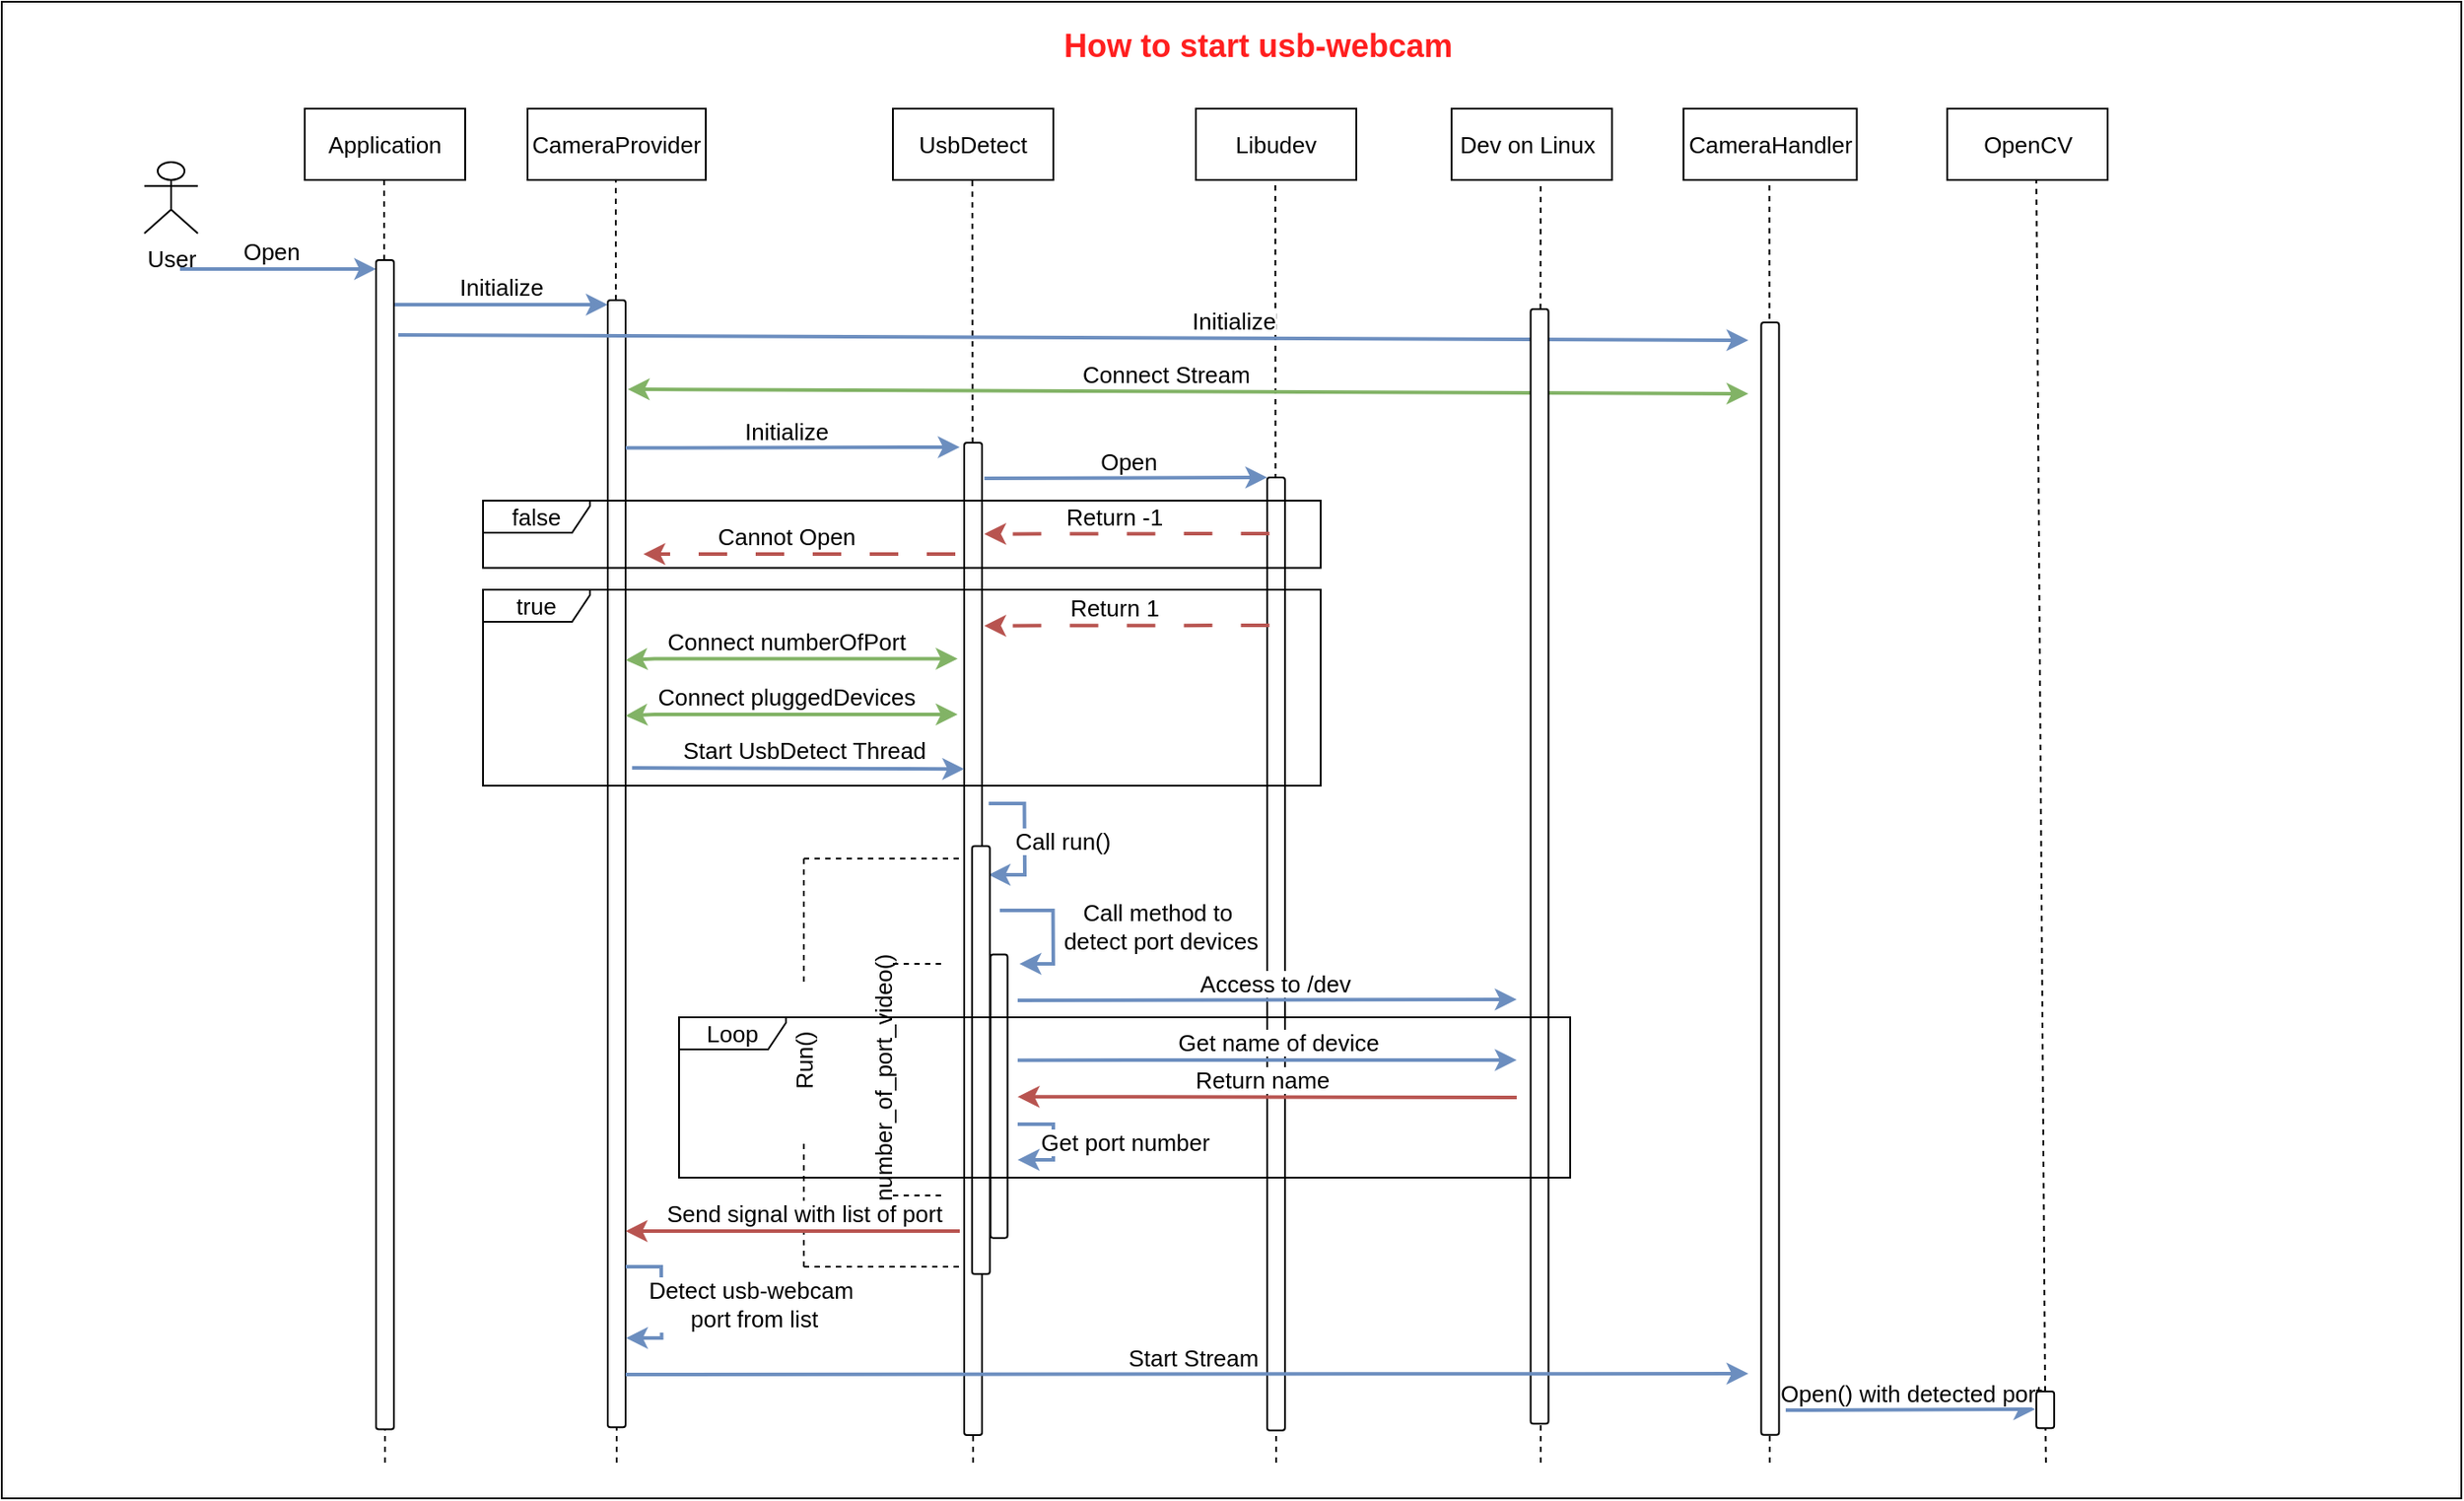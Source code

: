 <mxfile version="21.7.2" type="github">
  <diagram name="Page-1" id="c2w9e_kye6velnajlJID">
    <mxGraphModel dx="2933" dy="1099" grid="1" gridSize="10" guides="1" tooltips="1" connect="1" arrows="1" fold="1" page="1" pageScale="1" pageWidth="850" pageHeight="1100" math="0" shadow="0">
      <root>
        <mxCell id="0" />
        <mxCell id="1" parent="0" />
        <mxCell id="7qvtd0dMHZFPq94Bord6-114" value="" style="rounded=0;whiteSpace=wrap;html=1;" vertex="1" parent="1">
          <mxGeometry x="-170" y="80" width="1380" height="840" as="geometry" />
        </mxCell>
        <mxCell id="7qvtd0dMHZFPq94Bord6-27" value="&lt;b&gt;&lt;font style=&quot;font-size: 18px;&quot; color=&quot;#ff1f1f&quot;&gt;How to start usb-webcam&lt;/font&gt;&lt;/b&gt;" style="text;html=1;strokeColor=none;fillColor=none;align=center;verticalAlign=middle;whiteSpace=wrap;rounded=0;" vertex="1" parent="1">
          <mxGeometry x="400" y="90" width="270" height="30" as="geometry" />
        </mxCell>
        <mxCell id="7qvtd0dMHZFPq94Bord6-58" value="" style="endArrow=none;dashed=1;html=1;rounded=0;fontSize=13;" edge="1" parent="1">
          <mxGeometry width="50" height="50" relative="1" as="geometry">
            <mxPoint x="545" y="900" as="sourcePoint" />
            <mxPoint x="544.58" y="180" as="targetPoint" />
          </mxGeometry>
        </mxCell>
        <mxCell id="7qvtd0dMHZFPq94Bord6-60" value="" style="rounded=1;whiteSpace=wrap;html=1;rotation=-90;fontSize=13;" vertex="1" parent="1">
          <mxGeometry x="277.55" y="609.45" width="534.85" height="10" as="geometry" />
        </mxCell>
        <mxCell id="7qvtd0dMHZFPq94Bord6-35" value="" style="rounded=1;whiteSpace=wrap;html=1;rotation=-90;fontSize=13;" vertex="1" parent="1">
          <mxGeometry x="-141.33" y="558.84" width="632.66" height="10" as="geometry" />
        </mxCell>
        <mxCell id="7qvtd0dMHZFPq94Bord6-1" value="CameraProvider" style="rounded=0;whiteSpace=wrap;html=1;fontSize=13;" vertex="1" parent="1">
          <mxGeometry x="125" y="140" width="100" height="40" as="geometry" />
        </mxCell>
        <mxCell id="7qvtd0dMHZFPq94Bord6-3" value="UsbDetect" style="rounded=0;whiteSpace=wrap;html=1;fontSize=13;" vertex="1" parent="1">
          <mxGeometry x="330" y="140" width="90" height="40" as="geometry" />
        </mxCell>
        <mxCell id="7qvtd0dMHZFPq94Bord6-4" value="CameraHandler" style="rounded=0;whiteSpace=wrap;html=1;fontSize=13;" vertex="1" parent="1">
          <mxGeometry x="773.6" y="140" width="97.19" height="40" as="geometry" />
        </mxCell>
        <mxCell id="7qvtd0dMHZFPq94Bord6-5" value="OpenCV" style="rounded=0;whiteSpace=wrap;html=1;fontSize=13;" vertex="1" parent="1">
          <mxGeometry x="921.56" y="140" width="90" height="40" as="geometry" />
        </mxCell>
        <mxCell id="7qvtd0dMHZFPq94Bord6-9" value="" style="endArrow=none;dashed=1;html=1;rounded=0;fontSize=13;" edge="1" parent="1" source="7qvtd0dMHZFPq94Bord6-35">
          <mxGeometry width="50" height="50" relative="1" as="geometry">
            <mxPoint x="175" y="490" as="sourcePoint" />
            <mxPoint x="174.5" y="180" as="targetPoint" />
          </mxGeometry>
        </mxCell>
        <mxCell id="7qvtd0dMHZFPq94Bord6-10" value="" style="endArrow=none;dashed=1;html=1;rounded=0;fontSize=13;" edge="1" parent="1" source="7qvtd0dMHZFPq94Bord6-39">
          <mxGeometry width="50" height="50" relative="1" as="geometry">
            <mxPoint x="375" y="490" as="sourcePoint" />
            <mxPoint x="374.58" y="180" as="targetPoint" />
          </mxGeometry>
        </mxCell>
        <mxCell id="7qvtd0dMHZFPq94Bord6-11" value="" style="endArrow=none;dashed=1;html=1;rounded=0;fontSize=13;" edge="1" parent="1">
          <mxGeometry width="50" height="50" relative="1" as="geometry">
            <mxPoint x="821.94" y="900" as="sourcePoint" />
            <mxPoint x="821.77" y="180" as="targetPoint" />
          </mxGeometry>
        </mxCell>
        <mxCell id="7qvtd0dMHZFPq94Bord6-12" value="" style="endArrow=none;dashed=1;html=1;rounded=0;fontSize=13;" edge="1" parent="1" source="7qvtd0dMHZFPq94Bord6-108">
          <mxGeometry width="50" height="50" relative="1" as="geometry">
            <mxPoint x="976.56" y="960" as="sourcePoint" />
            <mxPoint x="971.56" y="180" as="targetPoint" />
          </mxGeometry>
        </mxCell>
        <mxCell id="7qvtd0dMHZFPq94Bord6-14" value="User" style="shape=umlActor;verticalLabelPosition=bottom;verticalAlign=top;html=1;outlineConnect=0;fontSize=13;" vertex="1" parent="1">
          <mxGeometry x="-90" y="170" width="30" height="40" as="geometry" />
        </mxCell>
        <mxCell id="7qvtd0dMHZFPq94Bord6-20" value="Application" style="rounded=0;whiteSpace=wrap;html=1;fontSize=13;" vertex="1" parent="1">
          <mxGeometry y="140" width="90" height="40" as="geometry" />
        </mxCell>
        <mxCell id="7qvtd0dMHZFPq94Bord6-21" value="" style="endArrow=none;dashed=1;html=1;rounded=0;fontSize=13;" edge="1" parent="1" source="7qvtd0dMHZFPq94Bord6-33">
          <mxGeometry width="50" height="50" relative="1" as="geometry">
            <mxPoint x="45" y="490" as="sourcePoint" />
            <mxPoint x="44.5" y="180" as="targetPoint" />
          </mxGeometry>
        </mxCell>
        <mxCell id="7qvtd0dMHZFPq94Bord6-22" value="" style="endArrow=classic;html=1;rounded=0;fillColor=#dae8fc;strokeColor=#6c8ebf;strokeWidth=2;fontSize=13;" edge="1" parent="1">
          <mxGeometry width="50" height="50" relative="1" as="geometry">
            <mxPoint x="-70" y="230" as="sourcePoint" />
            <mxPoint x="40" y="230" as="targetPoint" />
          </mxGeometry>
        </mxCell>
        <mxCell id="7qvtd0dMHZFPq94Bord6-23" value="Open" style="edgeLabel;html=1;align=center;verticalAlign=middle;resizable=0;points=[];fontSize=13;" vertex="1" connectable="0" parent="7qvtd0dMHZFPq94Bord6-22">
          <mxGeometry x="-0.13" relative="1" as="geometry">
            <mxPoint x="3" y="-10" as="offset" />
          </mxGeometry>
        </mxCell>
        <mxCell id="7qvtd0dMHZFPq94Bord6-24" value="" style="endArrow=classic;html=1;rounded=0;fillColor=#dae8fc;strokeColor=#6c8ebf;strokeWidth=2;fontSize=13;" edge="1" parent="1">
          <mxGeometry width="50" height="50" relative="1" as="geometry">
            <mxPoint x="50" y="250" as="sourcePoint" />
            <mxPoint x="170" y="250" as="targetPoint" />
          </mxGeometry>
        </mxCell>
        <mxCell id="7qvtd0dMHZFPq94Bord6-25" value="Initialize" style="edgeLabel;html=1;align=center;verticalAlign=middle;resizable=0;points=[];fontSize=13;" vertex="1" connectable="0" parent="7qvtd0dMHZFPq94Bord6-24">
          <mxGeometry x="0.353" y="-1" relative="1" as="geometry">
            <mxPoint x="-21" y="-11" as="offset" />
          </mxGeometry>
        </mxCell>
        <mxCell id="7qvtd0dMHZFPq94Bord6-26" value="" style="endArrow=classic;html=1;rounded=0;exitX=0.869;exitY=1;exitDx=0;exitDy=0;exitPerimeter=0;fillColor=#dae8fc;strokeColor=#6c8ebf;strokeWidth=2;fontSize=13;" edge="1" parent="1" source="7qvtd0dMHZFPq94Bord6-35">
          <mxGeometry width="50" height="50" relative="1" as="geometry">
            <mxPoint x="257.5" y="330" as="sourcePoint" />
            <mxPoint x="367.5" y="330" as="targetPoint" />
          </mxGeometry>
        </mxCell>
        <mxCell id="7qvtd0dMHZFPq94Bord6-32" value="Initialize" style="edgeLabel;html=1;align=center;verticalAlign=middle;resizable=0;points=[];fontSize=13;" vertex="1" connectable="0" parent="7qvtd0dMHZFPq94Bord6-26">
          <mxGeometry x="-0.328" y="-3" relative="1" as="geometry">
            <mxPoint x="27" y="-13" as="offset" />
          </mxGeometry>
        </mxCell>
        <mxCell id="7qvtd0dMHZFPq94Bord6-28" value="" style="endArrow=classic;startArrow=classic;html=1;rounded=0;exitX=0.921;exitY=1.124;exitDx=0;exitDy=0;exitPerimeter=0;fillColor=#d5e8d4;strokeColor=#82b366;strokeWidth=2;fontSize=13;" edge="1" parent="1" source="7qvtd0dMHZFPq94Bord6-35">
          <mxGeometry width="50" height="50" relative="1" as="geometry">
            <mxPoint x="250" y="300" as="sourcePoint" />
            <mxPoint x="810" y="300" as="targetPoint" />
          </mxGeometry>
        </mxCell>
        <mxCell id="7qvtd0dMHZFPq94Bord6-29" value="Connect Stream" style="edgeLabel;html=1;align=center;verticalAlign=middle;resizable=0;points=[];fontSize=13;" vertex="1" connectable="0" parent="7qvtd0dMHZFPq94Bord6-28">
          <mxGeometry x="-0.029" y="1" relative="1" as="geometry">
            <mxPoint x="-4" y="-9" as="offset" />
          </mxGeometry>
        </mxCell>
        <mxCell id="7qvtd0dMHZFPq94Bord6-30" value="" style="endArrow=classic;html=1;rounded=0;exitX=0.936;exitY=1.243;exitDx=0;exitDy=0;exitPerimeter=0;fillColor=#dae8fc;strokeColor=#6c8ebf;strokeWidth=2;fontSize=13;" edge="1" parent="1" source="7qvtd0dMHZFPq94Bord6-33">
          <mxGeometry width="50" height="50" relative="1" as="geometry">
            <mxPoint x="120" y="270" as="sourcePoint" />
            <mxPoint x="810" y="270" as="targetPoint" />
          </mxGeometry>
        </mxCell>
        <mxCell id="7qvtd0dMHZFPq94Bord6-31" value="Initialize" style="edgeLabel;html=1;align=center;verticalAlign=middle;resizable=0;points=[];fontSize=13;" vertex="1" connectable="0" parent="7qvtd0dMHZFPq94Bord6-30">
          <mxGeometry x="0.353" y="-1" relative="1" as="geometry">
            <mxPoint x="-44" y="-11" as="offset" />
          </mxGeometry>
        </mxCell>
        <mxCell id="7qvtd0dMHZFPq94Bord6-34" value="" style="endArrow=none;dashed=1;html=1;rounded=0;fontSize=13;" edge="1" parent="1" target="7qvtd0dMHZFPq94Bord6-33">
          <mxGeometry width="50" height="50" relative="1" as="geometry">
            <mxPoint x="45" y="900" as="sourcePoint" />
            <mxPoint x="44.5" y="180" as="targetPoint" />
          </mxGeometry>
        </mxCell>
        <mxCell id="7qvtd0dMHZFPq94Bord6-33" value="" style="rounded=1;whiteSpace=wrap;html=1;rotation=-90;fontSize=13;" vertex="1" parent="1">
          <mxGeometry x="-283.12" y="548.13" width="656.25" height="10" as="geometry" />
        </mxCell>
        <mxCell id="7qvtd0dMHZFPq94Bord6-36" value="" style="endArrow=none;dashed=1;html=1;rounded=0;fontSize=13;" edge="1" parent="1" target="7qvtd0dMHZFPq94Bord6-35">
          <mxGeometry width="50" height="50" relative="1" as="geometry">
            <mxPoint x="175" y="900" as="sourcePoint" />
            <mxPoint x="174.5" y="180" as="targetPoint" />
          </mxGeometry>
        </mxCell>
        <mxCell id="7qvtd0dMHZFPq94Bord6-38" value="" style="endArrow=none;dashed=1;html=1;rounded=0;fontSize=13;" edge="1" parent="1" target="7qvtd0dMHZFPq94Bord6-37">
          <mxGeometry width="50" height="50" relative="1" as="geometry">
            <mxPoint x="821.77" y="490" as="sourcePoint" />
            <mxPoint x="821.77" y="180" as="targetPoint" />
          </mxGeometry>
        </mxCell>
        <mxCell id="7qvtd0dMHZFPq94Bord6-37" value="" style="rounded=1;whiteSpace=wrap;html=1;rotation=-90;fontSize=13;" vertex="1" parent="1">
          <mxGeometry x="510" y="567.2" width="624.38" height="10" as="geometry" />
        </mxCell>
        <mxCell id="7qvtd0dMHZFPq94Bord6-40" value="" style="endArrow=none;dashed=1;html=1;rounded=0;fontSize=13;" edge="1" parent="1" target="7qvtd0dMHZFPq94Bord6-39">
          <mxGeometry width="50" height="50" relative="1" as="geometry">
            <mxPoint x="375" y="900" as="sourcePoint" />
            <mxPoint x="374.58" y="180" as="targetPoint" />
          </mxGeometry>
        </mxCell>
        <mxCell id="7qvtd0dMHZFPq94Bord6-39" value="" style="rounded=1;whiteSpace=wrap;html=1;rotation=-90;fontSize=13;" vertex="1" parent="1">
          <mxGeometry x="96.52" y="600.99" width="556.97" height="10" as="geometry" />
        </mxCell>
        <mxCell id="7qvtd0dMHZFPq94Bord6-43" value="false" style="shape=umlFrame;whiteSpace=wrap;html=1;pointerEvents=0;width=60;height=18;fontSize=13;" vertex="1" parent="1">
          <mxGeometry x="100" y="360" width="470" height="37.7" as="geometry" />
        </mxCell>
        <mxCell id="7qvtd0dMHZFPq94Bord6-44" value="" style="endArrow=classic;html=1;rounded=0;dashed=1;dashPattern=8 8;fillColor=#f8cecc;strokeColor=#b85450;strokeWidth=2;fontSize=13;" edge="1" parent="1">
          <mxGeometry width="50" height="50" relative="1" as="geometry">
            <mxPoint x="365" y="390" as="sourcePoint" />
            <mxPoint x="190" y="390" as="targetPoint" />
          </mxGeometry>
        </mxCell>
        <mxCell id="7qvtd0dMHZFPq94Bord6-45" value="Cannot Open" style="edgeLabel;html=1;align=center;verticalAlign=middle;resizable=0;points=[];fontSize=13;" vertex="1" connectable="0" parent="7qvtd0dMHZFPq94Bord6-44">
          <mxGeometry x="0.021" y="3" relative="1" as="geometry">
            <mxPoint x="-6" y="-13" as="offset" />
          </mxGeometry>
        </mxCell>
        <mxCell id="7qvtd0dMHZFPq94Bord6-47" value="true" style="shape=umlFrame;whiteSpace=wrap;html=1;pointerEvents=0;width=60;height=18;fontSize=13;" vertex="1" parent="1">
          <mxGeometry x="100" y="410" width="470" height="110" as="geometry" />
        </mxCell>
        <mxCell id="7qvtd0dMHZFPq94Bord6-48" value="" style="endArrow=classic;startArrow=classic;html=1;rounded=0;exitX=0.168;exitY=1.367;exitDx=0;exitDy=0;exitPerimeter=0;fillColor=#d5e8d4;strokeColor=#82b366;strokeWidth=2;fontSize=13;" edge="1" parent="1">
          <mxGeometry width="50" height="50" relative="1" as="geometry">
            <mxPoint x="180.0" y="449.45" as="sourcePoint" />
            <mxPoint x="366.33" y="448.75" as="targetPoint" />
            <Array as="points">
              <mxPoint x="196.33" y="448.75" />
            </Array>
          </mxGeometry>
        </mxCell>
        <mxCell id="7qvtd0dMHZFPq94Bord6-49" value="Connect numberOfPort" style="edgeLabel;html=1;align=center;verticalAlign=middle;resizable=0;points=[];fontSize=13;" vertex="1" connectable="0" parent="7qvtd0dMHZFPq94Bord6-48">
          <mxGeometry x="-0.142" y="2" relative="1" as="geometry">
            <mxPoint x="10" y="-8" as="offset" />
          </mxGeometry>
        </mxCell>
        <mxCell id="7qvtd0dMHZFPq94Bord6-52" value="" style="endArrow=classic;html=1;rounded=0;exitX=0.147;exitY=1.367;exitDx=0;exitDy=0;exitPerimeter=0;fillColor=#dae8fc;strokeColor=#6c8ebf;strokeWidth=2;fontSize=13;" edge="1" parent="1">
          <mxGeometry width="50" height="50" relative="1" as="geometry">
            <mxPoint x="183.67" y="510.003" as="sourcePoint" />
            <mxPoint x="370" y="510.64" as="targetPoint" />
          </mxGeometry>
        </mxCell>
        <mxCell id="7qvtd0dMHZFPq94Bord6-53" value="Start UsbDetect Thread" style="edgeLabel;html=1;align=center;verticalAlign=middle;resizable=0;points=[];fontSize=13;" vertex="1" connectable="0" parent="7qvtd0dMHZFPq94Bord6-52">
          <mxGeometry x="-0.328" y="-3" relative="1" as="geometry">
            <mxPoint x="34" y="-13" as="offset" />
          </mxGeometry>
        </mxCell>
        <mxCell id="7qvtd0dMHZFPq94Bord6-55" value="" style="endArrow=classic;startArrow=classic;html=1;rounded=0;exitX=0.168;exitY=1.367;exitDx=0;exitDy=0;exitPerimeter=0;fillColor=#d5e8d4;strokeColor=#82b366;strokeWidth=2;fontSize=13;" edge="1" parent="1">
          <mxGeometry width="50" height="50" relative="1" as="geometry">
            <mxPoint x="180.0" y="480.7" as="sourcePoint" />
            <mxPoint x="366.33" y="480" as="targetPoint" />
            <Array as="points">
              <mxPoint x="196.33" y="480" />
            </Array>
          </mxGeometry>
        </mxCell>
        <mxCell id="7qvtd0dMHZFPq94Bord6-56" value="Connect pluggedDevices" style="edgeLabel;html=1;align=center;verticalAlign=middle;resizable=0;points=[];fontSize=13;" vertex="1" connectable="0" parent="7qvtd0dMHZFPq94Bord6-55">
          <mxGeometry x="-0.142" y="2" relative="1" as="geometry">
            <mxPoint x="10" y="-8" as="offset" />
          </mxGeometry>
        </mxCell>
        <mxCell id="7qvtd0dMHZFPq94Bord6-57" value="Libudev" style="rounded=0;whiteSpace=wrap;html=1;fontSize=13;" vertex="1" parent="1">
          <mxGeometry x="500" y="140" width="90" height="40" as="geometry" />
        </mxCell>
        <mxCell id="7qvtd0dMHZFPq94Bord6-61" value="" style="endArrow=classic;html=1;rounded=0;entryX=0.933;entryY=0.93;entryDx=0;entryDy=0;entryPerimeter=0;fillColor=#dae8fc;strokeColor=#6c8ebf;strokeWidth=2;fontSize=13;" edge="1" parent="1" target="7qvtd0dMHZFPq94Bord6-69">
          <mxGeometry width="50" height="50" relative="1" as="geometry">
            <mxPoint x="383.75" y="530" as="sourcePoint" />
            <mxPoint x="381.25" y="560" as="targetPoint" />
            <Array as="points">
              <mxPoint x="403.75" y="530" />
              <mxPoint x="404" y="570" />
            </Array>
          </mxGeometry>
        </mxCell>
        <mxCell id="7qvtd0dMHZFPq94Bord6-78" value="Call run()" style="edgeLabel;html=1;align=center;verticalAlign=middle;resizable=0;points=[];fontSize=13;" vertex="1" connectable="0" parent="7qvtd0dMHZFPq94Bord6-61">
          <mxGeometry x="-0.292" y="1" relative="1" as="geometry">
            <mxPoint x="20" y="12" as="offset" />
          </mxGeometry>
        </mxCell>
        <mxCell id="7qvtd0dMHZFPq94Bord6-63" value="" style="endArrow=classic;html=1;rounded=0;exitX=0.8;exitY=1;exitDx=0;exitDy=0;exitPerimeter=0;fillColor=#dae8fc;strokeColor=#6c8ebf;strokeWidth=2;fontSize=13;" edge="1" parent="1">
          <mxGeometry width="50" height="50" relative="1" as="geometry">
            <mxPoint x="381.25" y="347.5" as="sourcePoint" />
            <mxPoint x="540" y="347" as="targetPoint" />
          </mxGeometry>
        </mxCell>
        <mxCell id="7qvtd0dMHZFPq94Bord6-64" value="Open" style="edgeLabel;html=1;align=center;verticalAlign=middle;resizable=0;points=[];fontSize=13;" vertex="1" connectable="0" parent="7qvtd0dMHZFPq94Bord6-63">
          <mxGeometry x="-0.328" y="-3" relative="1" as="geometry">
            <mxPoint x="27" y="-13" as="offset" />
          </mxGeometry>
        </mxCell>
        <mxCell id="7qvtd0dMHZFPq94Bord6-65" value="" style="endArrow=classic;html=1;rounded=0;dashed=1;dashPattern=8 8;fillColor=#f8cecc;strokeColor=#b85450;strokeWidth=2;fontSize=13;" edge="1" parent="1">
          <mxGeometry width="50" height="50" relative="1" as="geometry">
            <mxPoint x="541.25" y="378.49" as="sourcePoint" />
            <mxPoint x="381.25" y="378.71" as="targetPoint" />
          </mxGeometry>
        </mxCell>
        <mxCell id="7qvtd0dMHZFPq94Bord6-66" value="Return -1" style="edgeLabel;html=1;align=center;verticalAlign=middle;resizable=0;points=[];fontSize=13;" vertex="1" connectable="0" parent="7qvtd0dMHZFPq94Bord6-65">
          <mxGeometry x="0.021" y="3" relative="1" as="geometry">
            <mxPoint x="-6" y="-13" as="offset" />
          </mxGeometry>
        </mxCell>
        <mxCell id="7qvtd0dMHZFPq94Bord6-67" value="" style="endArrow=classic;html=1;rounded=0;dashed=1;dashPattern=8 8;fillColor=#f8cecc;strokeColor=#b85450;strokeWidth=2;fontSize=13;" edge="1" parent="1">
          <mxGeometry width="50" height="50" relative="1" as="geometry">
            <mxPoint x="541.25" y="430" as="sourcePoint" />
            <mxPoint x="381.25" y="430.22" as="targetPoint" />
          </mxGeometry>
        </mxCell>
        <mxCell id="7qvtd0dMHZFPq94Bord6-68" value="Return 1" style="edgeLabel;html=1;align=center;verticalAlign=middle;resizable=0;points=[];fontSize=13;" vertex="1" connectable="0" parent="7qvtd0dMHZFPq94Bord6-67">
          <mxGeometry x="0.021" y="3" relative="1" as="geometry">
            <mxPoint x="-6" y="-13" as="offset" />
          </mxGeometry>
        </mxCell>
        <mxCell id="7qvtd0dMHZFPq94Bord6-69" value="" style="rounded=1;whiteSpace=wrap;html=1;rotation=-90;fontSize=13;" vertex="1" parent="1">
          <mxGeometry x="259.31" y="669" width="240.15" height="10" as="geometry" />
        </mxCell>
        <mxCell id="7qvtd0dMHZFPq94Bord6-71" value="" style="rounded=1;whiteSpace=wrap;html=1;rotation=-90;fontSize=13;" vertex="1" parent="1">
          <mxGeometry x="310" y="689.54" width="159.07" height="9.54" as="geometry" />
        </mxCell>
        <mxCell id="7qvtd0dMHZFPq94Bord6-72" value="Run()" style="text;html=1;strokeColor=none;fillColor=none;align=center;verticalAlign=middle;whiteSpace=wrap;rounded=0;rotation=-90;fontSize=13;" vertex="1" parent="1">
          <mxGeometry x="250" y="659" width="60" height="30" as="geometry" />
        </mxCell>
        <mxCell id="7qvtd0dMHZFPq94Bord6-73" value="number_of_port_video()" style="text;html=1;align=center;verticalAlign=middle;resizable=0;points=[];autosize=1;strokeColor=none;fillColor=none;rotation=-90;fontSize=13;" vertex="1" parent="1">
          <mxGeometry x="245" y="669.31" width="160" height="30" as="geometry" />
        </mxCell>
        <mxCell id="7qvtd0dMHZFPq94Bord6-74" value="" style="endArrow=classic;html=1;rounded=0;fillColor=#dae8fc;strokeColor=#6c8ebf;strokeWidth=2;fontSize=13;" edge="1" parent="1">
          <mxGeometry width="50" height="50" relative="1" as="geometry">
            <mxPoint x="390" y="590" as="sourcePoint" />
            <mxPoint x="401" y="620" as="targetPoint" />
            <Array as="points">
              <mxPoint x="419.82" y="590" />
              <mxPoint x="420" y="620" />
            </Array>
          </mxGeometry>
        </mxCell>
        <mxCell id="7qvtd0dMHZFPq94Bord6-75" value="Call method to&amp;nbsp;&lt;br style=&quot;font-size: 13px;&quot;&gt;detect port devices" style="edgeLabel;html=1;align=center;verticalAlign=middle;resizable=0;points=[];fontSize=13;" vertex="1" connectable="0" parent="7qvtd0dMHZFPq94Bord6-74">
          <mxGeometry x="-0.009" relative="1" as="geometry">
            <mxPoint x="60" as="offset" />
          </mxGeometry>
        </mxCell>
        <mxCell id="7qvtd0dMHZFPq94Bord6-79" value="" style="endArrow=none;dashed=1;html=1;rounded=0;fontSize=13;" edge="1" parent="1">
          <mxGeometry width="50" height="50" relative="1" as="geometry">
            <mxPoint x="330" y="750" as="sourcePoint" />
            <mxPoint x="360" y="750" as="targetPoint" />
          </mxGeometry>
        </mxCell>
        <mxCell id="7qvtd0dMHZFPq94Bord6-80" value="" style="endArrow=none;dashed=1;html=1;rounded=0;fontSize=13;" edge="1" parent="1">
          <mxGeometry width="50" height="50" relative="1" as="geometry">
            <mxPoint x="330" y="620" as="sourcePoint" />
            <mxPoint x="360" y="620" as="targetPoint" />
          </mxGeometry>
        </mxCell>
        <mxCell id="7qvtd0dMHZFPq94Bord6-81" value="" style="endArrow=none;dashed=1;html=1;rounded=0;fontSize=13;" edge="1" parent="1">
          <mxGeometry width="50" height="50" relative="1" as="geometry">
            <mxPoint x="280" y="560.92" as="sourcePoint" />
            <mxPoint x="370" y="560.92" as="targetPoint" />
          </mxGeometry>
        </mxCell>
        <mxCell id="7qvtd0dMHZFPq94Bord6-82" value="" style="endArrow=none;dashed=1;html=1;rounded=0;fontSize=13;" edge="1" parent="1">
          <mxGeometry width="50" height="50" relative="1" as="geometry">
            <mxPoint x="280" y="790" as="sourcePoint" />
            <mxPoint x="370" y="790" as="targetPoint" />
          </mxGeometry>
        </mxCell>
        <mxCell id="7qvtd0dMHZFPq94Bord6-83" value="" style="endArrow=none;dashed=1;html=1;rounded=0;fontSize=13;" edge="1" parent="1">
          <mxGeometry width="50" height="50" relative="1" as="geometry">
            <mxPoint x="280" y="630" as="sourcePoint" />
            <mxPoint x="280" y="560" as="targetPoint" />
          </mxGeometry>
        </mxCell>
        <mxCell id="7qvtd0dMHZFPq94Bord6-84" value="" style="endArrow=none;dashed=1;html=1;rounded=0;fontSize=13;" edge="1" parent="1">
          <mxGeometry width="50" height="50" relative="1" as="geometry">
            <mxPoint x="280" y="790" as="sourcePoint" />
            <mxPoint x="280" y="720" as="targetPoint" />
          </mxGeometry>
        </mxCell>
        <mxCell id="7qvtd0dMHZFPq94Bord6-85" value="Dev on Linux&amp;nbsp;" style="rounded=0;whiteSpace=wrap;html=1;fontSize=13;" vertex="1" parent="1">
          <mxGeometry x="643.44" y="140" width="90" height="40" as="geometry" />
        </mxCell>
        <mxCell id="7qvtd0dMHZFPq94Bord6-86" value="" style="endArrow=none;dashed=1;html=1;rounded=0;fontSize=13;" edge="1" parent="1" source="7qvtd0dMHZFPq94Bord6-89">
          <mxGeometry width="50" height="50" relative="1" as="geometry">
            <mxPoint x="693.44" y="840" as="sourcePoint" />
            <mxPoint x="693.44" y="180" as="targetPoint" />
          </mxGeometry>
        </mxCell>
        <mxCell id="7qvtd0dMHZFPq94Bord6-90" value="" style="endArrow=none;dashed=1;html=1;rounded=0;fontSize=13;" edge="1" parent="1" target="7qvtd0dMHZFPq94Bord6-89">
          <mxGeometry width="50" height="50" relative="1" as="geometry">
            <mxPoint x="693.5" y="900" as="sourcePoint" />
            <mxPoint x="693.44" y="180" as="targetPoint" />
          </mxGeometry>
        </mxCell>
        <mxCell id="7qvtd0dMHZFPq94Bord6-89" value="" style="rounded=1;whiteSpace=wrap;html=1;rotation=-90;fontSize=13;" vertex="1" parent="1">
          <mxGeometry x="380" y="560.31" width="625.62" height="10" as="geometry" />
        </mxCell>
        <mxCell id="7qvtd0dMHZFPq94Bord6-91" value="" style="endArrow=classic;html=1;rounded=0;exitX=0.8;exitY=1;exitDx=0;exitDy=0;exitPerimeter=0;fillColor=#dae8fc;strokeColor=#6c8ebf;strokeWidth=2;fontSize=13;" edge="1" parent="1">
          <mxGeometry width="50" height="50" relative="1" as="geometry">
            <mxPoint x="400" y="640.5" as="sourcePoint" />
            <mxPoint x="680" y="640" as="targetPoint" />
          </mxGeometry>
        </mxCell>
        <mxCell id="7qvtd0dMHZFPq94Bord6-92" value="Access to /dev&amp;nbsp;" style="edgeLabel;html=1;align=center;verticalAlign=middle;resizable=0;points=[];fontSize=13;" vertex="1" connectable="0" parent="7qvtd0dMHZFPq94Bord6-91">
          <mxGeometry x="-0.328" y="-3" relative="1" as="geometry">
            <mxPoint x="52" y="-13" as="offset" />
          </mxGeometry>
        </mxCell>
        <mxCell id="7qvtd0dMHZFPq94Bord6-93" value="Loop" style="shape=umlFrame;whiteSpace=wrap;html=1;pointerEvents=0;width=60;height=18;fontSize=13;" vertex="1" parent="1">
          <mxGeometry x="210" y="650" width="500" height="90" as="geometry" />
        </mxCell>
        <mxCell id="7qvtd0dMHZFPq94Bord6-94" value="" style="endArrow=classic;html=1;rounded=0;exitX=0.8;exitY=1;exitDx=0;exitDy=0;exitPerimeter=0;fillColor=#dae8fc;strokeColor=#6c8ebf;strokeWidth=2;fontSize=13;" edge="1" parent="1">
          <mxGeometry width="50" height="50" relative="1" as="geometry">
            <mxPoint x="400" y="674.08" as="sourcePoint" />
            <mxPoint x="680" y="674" as="targetPoint" />
          </mxGeometry>
        </mxCell>
        <mxCell id="7qvtd0dMHZFPq94Bord6-95" value="Get name of device" style="edgeLabel;html=1;align=center;verticalAlign=middle;resizable=0;points=[];fontSize=13;" vertex="1" connectable="0" parent="7qvtd0dMHZFPq94Bord6-94">
          <mxGeometry x="-0.328" y="-3" relative="1" as="geometry">
            <mxPoint x="52" y="-13" as="offset" />
          </mxGeometry>
        </mxCell>
        <mxCell id="7qvtd0dMHZFPq94Bord6-96" value="" style="endArrow=classic;html=1;rounded=0;fillColor=#f8cecc;strokeColor=#b85450;strokeWidth=2;fontSize=13;" edge="1" parent="1">
          <mxGeometry width="50" height="50" relative="1" as="geometry">
            <mxPoint x="680" y="695" as="sourcePoint" />
            <mxPoint x="400" y="694.58" as="targetPoint" />
          </mxGeometry>
        </mxCell>
        <mxCell id="7qvtd0dMHZFPq94Bord6-97" value="Return name" style="edgeLabel;html=1;align=center;verticalAlign=middle;resizable=0;points=[];fontSize=13;" vertex="1" connectable="0" parent="7qvtd0dMHZFPq94Bord6-96">
          <mxGeometry x="-0.328" y="-3" relative="1" as="geometry">
            <mxPoint x="-49" y="-7" as="offset" />
          </mxGeometry>
        </mxCell>
        <mxCell id="7qvtd0dMHZFPq94Bord6-98" value="" style="endArrow=classic;html=1;rounded=0;fillColor=#dae8fc;strokeColor=#6c8ebf;strokeWidth=2;fontSize=13;" edge="1" parent="1">
          <mxGeometry width="50" height="50" relative="1" as="geometry">
            <mxPoint x="400" y="710" as="sourcePoint" />
            <mxPoint x="400" y="730" as="targetPoint" />
            <Array as="points">
              <mxPoint x="420" y="710" />
              <mxPoint x="420" y="730" />
            </Array>
          </mxGeometry>
        </mxCell>
        <mxCell id="7qvtd0dMHZFPq94Bord6-99" value="Get port number" style="edgeLabel;html=1;align=center;verticalAlign=middle;resizable=0;points=[];fontSize=13;" vertex="1" connectable="0" parent="7qvtd0dMHZFPq94Bord6-98">
          <mxGeometry x="-0.292" y="1" relative="1" as="geometry">
            <mxPoint x="39" y="9" as="offset" />
          </mxGeometry>
        </mxCell>
        <mxCell id="7qvtd0dMHZFPq94Bord6-100" value="" style="endArrow=classic;html=1;rounded=0;fillColor=#f8cecc;strokeColor=#b85450;strokeWidth=2;fontSize=13;" edge="1" parent="1">
          <mxGeometry width="50" height="50" relative="1" as="geometry">
            <mxPoint x="367.5" y="770" as="sourcePoint" />
            <mxPoint x="180" y="770.0" as="targetPoint" />
          </mxGeometry>
        </mxCell>
        <mxCell id="7qvtd0dMHZFPq94Bord6-101" value="Send signal with list of port" style="edgeLabel;html=1;align=center;verticalAlign=middle;resizable=0;points=[];fontSize=13;" vertex="1" connectable="0" parent="7qvtd0dMHZFPq94Bord6-100">
          <mxGeometry x="-0.328" y="-3" relative="1" as="geometry">
            <mxPoint x="-25" y="-7" as="offset" />
          </mxGeometry>
        </mxCell>
        <mxCell id="7qvtd0dMHZFPq94Bord6-104" value="" style="endArrow=classic;html=1;rounded=0;entryX=0.933;entryY=0.93;entryDx=0;entryDy=0;entryPerimeter=0;fillColor=#dae8fc;strokeColor=#6c8ebf;strokeWidth=2;fontSize=13;" edge="1" parent="1">
          <mxGeometry width="50" height="50" relative="1" as="geometry">
            <mxPoint x="180" y="790" as="sourcePoint" />
            <mxPoint x="180.25" y="830" as="targetPoint" />
            <Array as="points">
              <mxPoint x="200" y="790" />
              <mxPoint x="200.25" y="830" />
            </Array>
          </mxGeometry>
        </mxCell>
        <mxCell id="7qvtd0dMHZFPq94Bord6-105" value="Detect usb-webcam&lt;br style=&quot;font-size: 13px;&quot;&gt;&amp;nbsp;port from list" style="edgeLabel;html=1;align=center;verticalAlign=middle;resizable=0;points=[];fontSize=13;" vertex="1" connectable="0" parent="7qvtd0dMHZFPq94Bord6-104">
          <mxGeometry x="-0.292" y="1" relative="1" as="geometry">
            <mxPoint x="49" y="12" as="offset" />
          </mxGeometry>
        </mxCell>
        <mxCell id="7qvtd0dMHZFPq94Bord6-106" value="" style="endArrow=classic;html=1;rounded=0;exitX=0.8;exitY=1;exitDx=0;exitDy=0;exitPerimeter=0;fillColor=#dae8fc;strokeColor=#6c8ebf;strokeWidth=2;fontSize=13;" edge="1" parent="1">
          <mxGeometry width="50" height="50" relative="1" as="geometry">
            <mxPoint x="180" y="850.5" as="sourcePoint" />
            <mxPoint x="810" y="850" as="targetPoint" />
          </mxGeometry>
        </mxCell>
        <mxCell id="7qvtd0dMHZFPq94Bord6-107" value="Start Stream&amp;nbsp;" style="edgeLabel;html=1;align=center;verticalAlign=middle;resizable=0;points=[];fontSize=13;" vertex="1" connectable="0" parent="7qvtd0dMHZFPq94Bord6-106">
          <mxGeometry x="-0.328" y="-3" relative="1" as="geometry">
            <mxPoint x="108" y="-13" as="offset" />
          </mxGeometry>
        </mxCell>
        <mxCell id="7qvtd0dMHZFPq94Bord6-111" value="" style="endArrow=classic;html=1;rounded=0;exitX=0.8;exitY=1;exitDx=0;exitDy=0;exitPerimeter=0;fillColor=#dae8fc;strokeColor=#6c8ebf;strokeWidth=2;fontSize=13;" edge="1" parent="1">
          <mxGeometry width="50" height="50" relative="1" as="geometry">
            <mxPoint x="830.94" y="870.5" as="sourcePoint" />
            <mxPoint x="970.94" y="870" as="targetPoint" />
          </mxGeometry>
        </mxCell>
        <mxCell id="7qvtd0dMHZFPq94Bord6-112" value="Open() with detected port" style="edgeLabel;html=1;align=center;verticalAlign=middle;resizable=0;points=[];fontSize=13;" vertex="1" connectable="0" parent="7qvtd0dMHZFPq94Bord6-111">
          <mxGeometry x="-0.328" y="-3" relative="1" as="geometry">
            <mxPoint x="23" y="-13" as="offset" />
          </mxGeometry>
        </mxCell>
        <mxCell id="7qvtd0dMHZFPq94Bord6-113" value="" style="endArrow=none;dashed=1;html=1;rounded=0;fontSize=13;" edge="1" parent="1" target="7qvtd0dMHZFPq94Bord6-108">
          <mxGeometry width="50" height="50" relative="1" as="geometry">
            <mxPoint x="976.94" y="900" as="sourcePoint" />
            <mxPoint x="971.56" y="180" as="targetPoint" />
          </mxGeometry>
        </mxCell>
        <mxCell id="7qvtd0dMHZFPq94Bord6-108" value="" style="rounded=1;whiteSpace=wrap;html=1;rotation=-90;fontSize=13;" vertex="1" parent="1">
          <mxGeometry x="966.25" y="865.31" width="20.62" height="10" as="geometry" />
        </mxCell>
      </root>
    </mxGraphModel>
  </diagram>
</mxfile>

